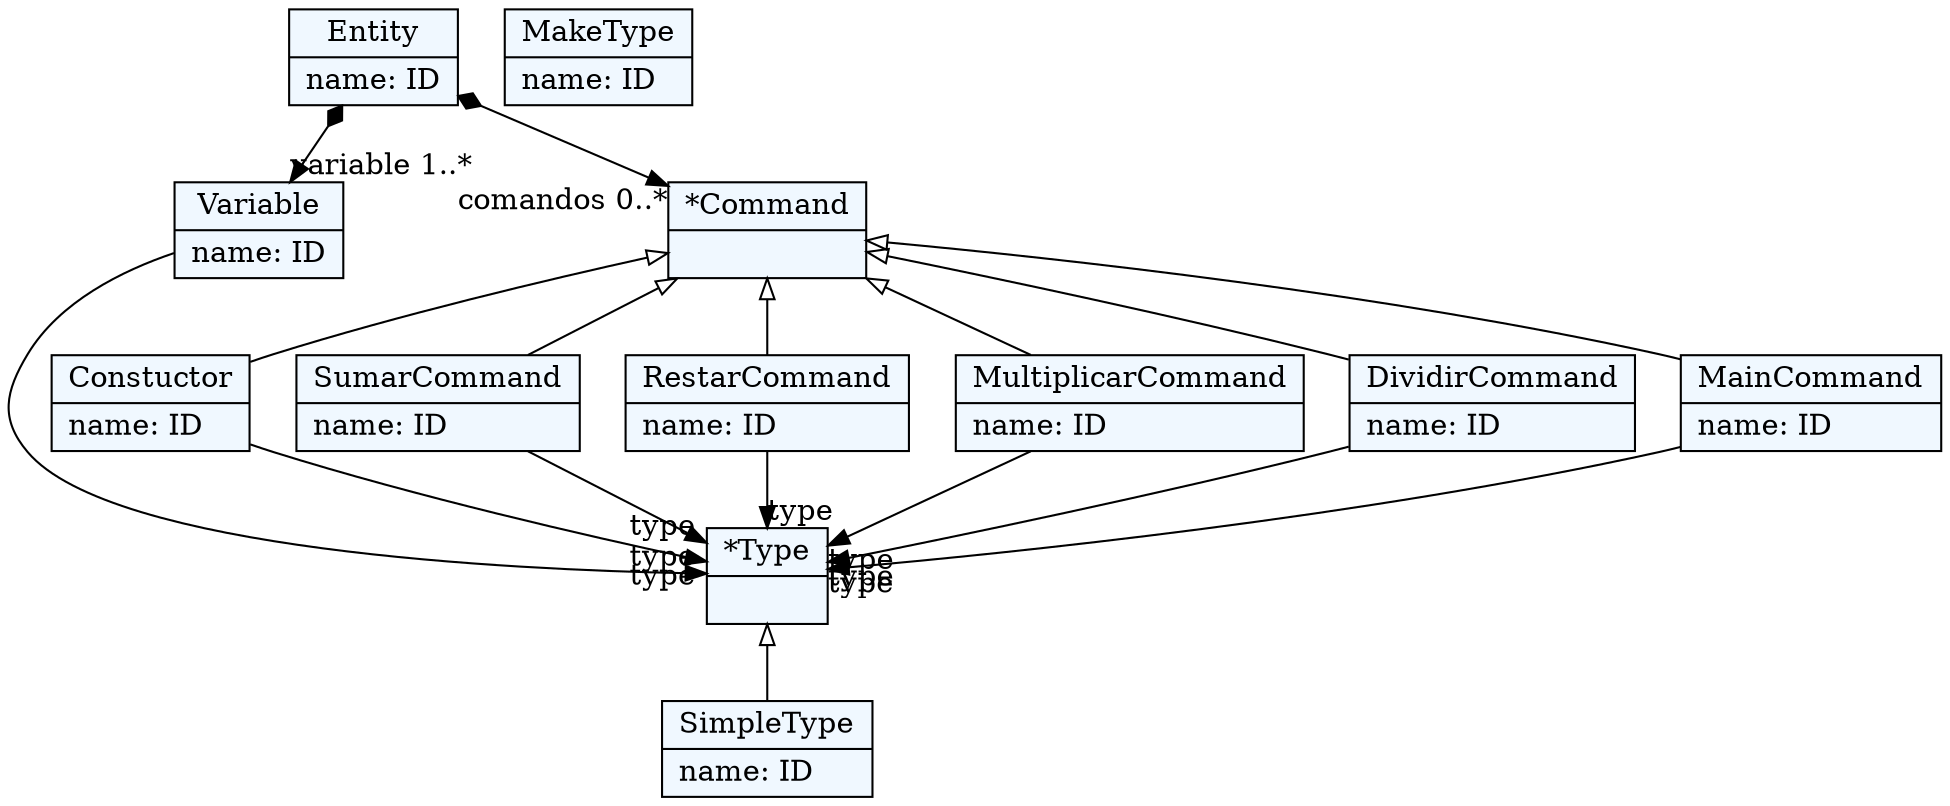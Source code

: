 
    digraph textX {
    fontname = "Bitstream Vera Sans"
    fontsize = 8
    node[
        shape=record,
        style=filled,
        fillcolor=aliceblue
    ]
    nodesep = 0.3
    edge[dir=black,arrowtail=empty]


2179170763280[ label="{Entity|name: ID\l}"]

2179170662272[ label="{Variable|name: ID\l}"]

2179170665104[ label="{*Command|}"]

2179170650944[ label="{Constuctor|name: ID\l}"]

2179170649056[ label="{SumarCommand|name: ID\l}"]

2179170661328[ label="{RestarCommand|name: ID\l}"]

2179170666992[ label="{MultiplicarCommand|name: ID\l}"]

2179170655664[ label="{DividirCommand|name: ID\l}"]

2179170667936[ label="{MainCommand|name: ID\l}"]

2179170670768[ label="{*Type|}"]

2179170639616[ label="{MakeType|name: ID\l}"]

2179170672656[ label="{SimpleType|name: ID\l}"]



2179170763280 -> 2179170662272[arrowtail=diamond, dir=both, headlabel="variable 1..*"]
2179170763280 -> 2179170665104[arrowtail=diamond, dir=both, headlabel="comandos 0..*"]
2179170662272 -> 2179170670768[headlabel="type "]
2179170665104 -> 2179170649056 [dir=back]
2179170665104 -> 2179170661328 [dir=back]
2179170665104 -> 2179170666992 [dir=back]
2179170665104 -> 2179170655664 [dir=back]
2179170665104 -> 2179170667936 [dir=back]
2179170665104 -> 2179170650944 [dir=back]
2179170650944 -> 2179170670768[headlabel="type "]
2179170649056 -> 2179170670768[headlabel="type "]
2179170661328 -> 2179170670768[headlabel="type "]
2179170666992 -> 2179170670768[headlabel="type "]
2179170655664 -> 2179170670768[headlabel="type "]
2179170667936 -> 2179170670768[headlabel="type "]
2179170670768 -> 2179170672656 [dir=back]

}
